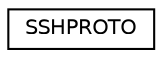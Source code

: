 digraph "Graphical Class Hierarchy"
{
  edge [fontname="Helvetica",fontsize="10",labelfontname="Helvetica",labelfontsize="10"];
  node [fontname="Helvetica",fontsize="10",shape=record];
  rankdir="LR";
  Node0 [label="SSHPROTO",height=0.2,width=0.4,color="black", fillcolor="white", style="filled",URL="$struct_s_s_h_p_r_o_t_o.html"];
}
